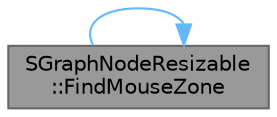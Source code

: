 digraph "SGraphNodeResizable::FindMouseZone"
{
 // INTERACTIVE_SVG=YES
 // LATEX_PDF_SIZE
  bgcolor="transparent";
  edge [fontname=Helvetica,fontsize=10,labelfontname=Helvetica,labelfontsize=10];
  node [fontname=Helvetica,fontsize=10,shape=box,height=0.2,width=0.4];
  rankdir="LR";
  Node1 [id="Node000001",label="SGraphNodeResizable\l::FindMouseZone",height=0.2,width=0.4,color="gray40", fillcolor="grey60", style="filled", fontcolor="black",tooltip="Find the current window zone the mouse is in."];
  Node1 -> Node1 [id="edge1_Node000001_Node000001",color="steelblue1",style="solid",tooltip=" "];
}
